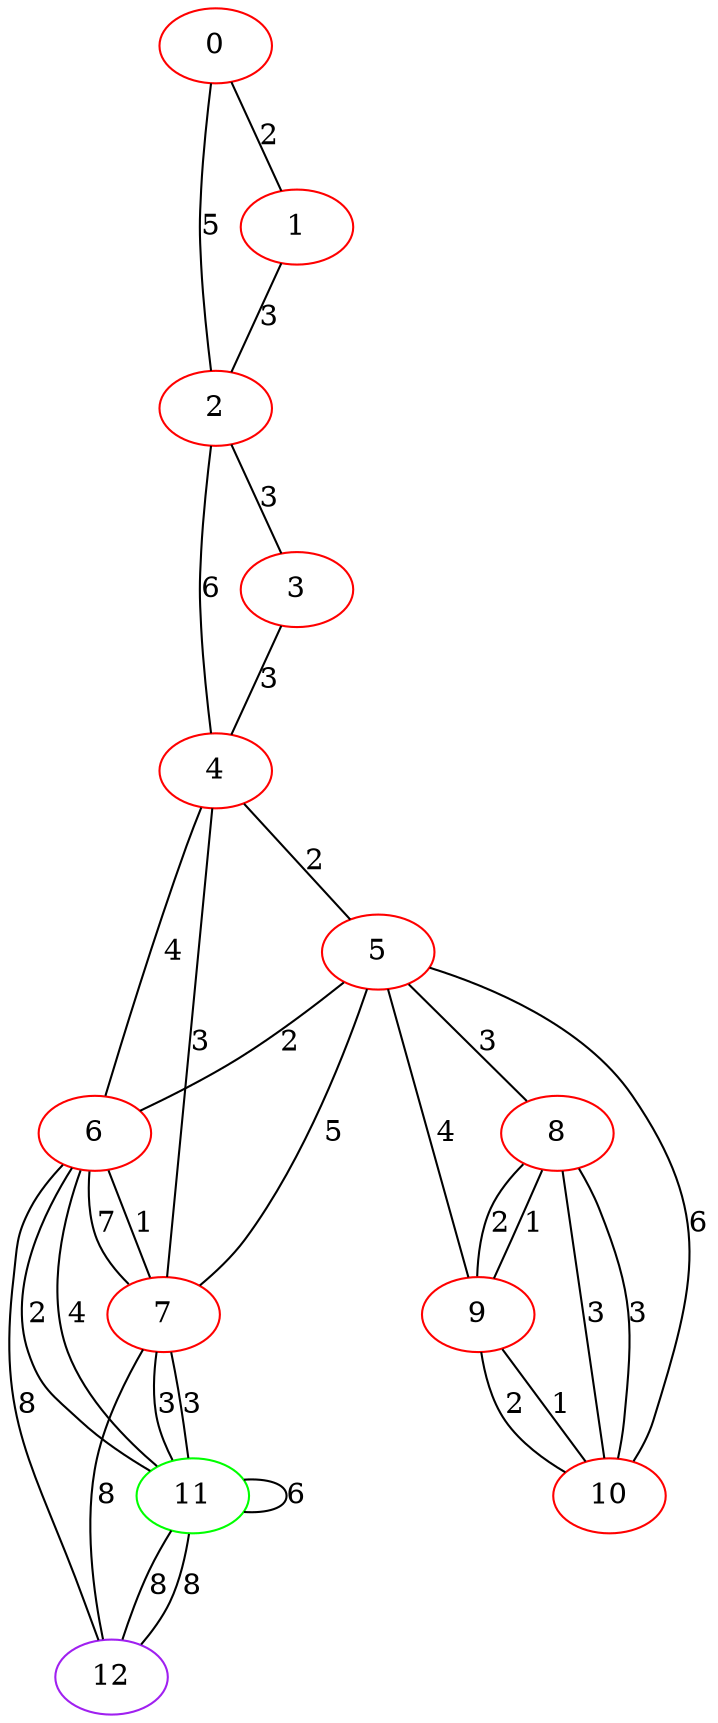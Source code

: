 graph "" {
0 [color=red, weight=1];
1 [color=red, weight=1];
2 [color=red, weight=1];
3 [color=red, weight=1];
4 [color=red, weight=1];
5 [color=red, weight=1];
6 [color=red, weight=1];
7 [color=red, weight=1];
8 [color=red, weight=1];
9 [color=red, weight=1];
10 [color=red, weight=1];
11 [color=green, weight=2];
12 [color=purple, weight=4];
0 -- 1  [key=0, label=2];
0 -- 2  [key=0, label=5];
1 -- 2  [key=0, label=3];
2 -- 3  [key=0, label=3];
2 -- 4  [key=0, label=6];
3 -- 4  [key=0, label=3];
4 -- 5  [key=0, label=2];
4 -- 6  [key=0, label=4];
4 -- 7  [key=0, label=3];
5 -- 6  [key=0, label=2];
5 -- 7  [key=0, label=5];
5 -- 8  [key=0, label=3];
5 -- 9  [key=0, label=4];
5 -- 10  [key=0, label=6];
6 -- 12  [key=0, label=8];
6 -- 11  [key=0, label=4];
6 -- 11  [key=1, label=2];
6 -- 7  [key=0, label=1];
6 -- 7  [key=1, label=7];
7 -- 12  [key=0, label=8];
7 -- 11  [key=0, label=3];
7 -- 11  [key=1, label=3];
8 -- 9  [key=0, label=2];
8 -- 9  [key=1, label=1];
8 -- 10  [key=0, label=3];
8 -- 10  [key=1, label=3];
9 -- 10  [key=0, label=1];
9 -- 10  [key=1, label=2];
11 -- 11  [key=0, label=6];
11 -- 12  [key=0, label=8];
11 -- 12  [key=1, label=8];
}
